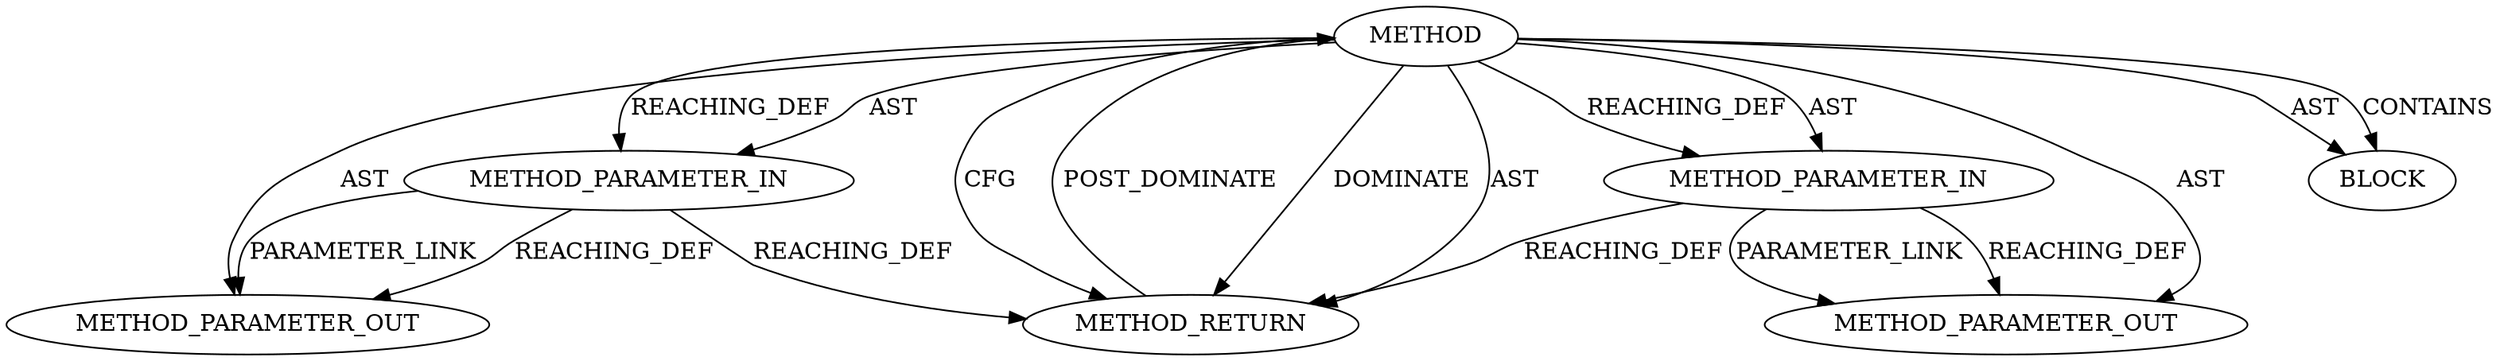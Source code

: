 digraph {
  12160 [label=METHOD AST_PARENT_TYPE="NAMESPACE_BLOCK" AST_PARENT_FULL_NAME="<global>" ORDER=0 CODE="<empty>" FULL_NAME="<operators>.assignmentOr" IS_EXTERNAL=true FILENAME="<empty>" SIGNATURE="" NAME="<operators>.assignmentOr"]
  13364 [label=METHOD_PARAMETER_OUT ORDER=2 CODE="p2" IS_VARIADIC=false TYPE_FULL_NAME="ANY" EVALUATION_STRATEGY="BY_VALUE" INDEX=2 NAME="p2"]
  12162 [label=METHOD_PARAMETER_IN ORDER=2 CODE="p2" IS_VARIADIC=false TYPE_FULL_NAME="ANY" EVALUATION_STRATEGY="BY_VALUE" INDEX=2 NAME="p2"]
  13363 [label=METHOD_PARAMETER_OUT ORDER=1 CODE="p1" IS_VARIADIC=false TYPE_FULL_NAME="ANY" EVALUATION_STRATEGY="BY_VALUE" INDEX=1 NAME="p1"]
  12161 [label=METHOD_PARAMETER_IN ORDER=1 CODE="p1" IS_VARIADIC=false TYPE_FULL_NAME="ANY" EVALUATION_STRATEGY="BY_VALUE" INDEX=1 NAME="p1"]
  12163 [label=BLOCK ORDER=1 ARGUMENT_INDEX=1 CODE="<empty>" TYPE_FULL_NAME="ANY"]
  12164 [label=METHOD_RETURN ORDER=2 CODE="RET" TYPE_FULL_NAME="ANY" EVALUATION_STRATEGY="BY_VALUE"]
  12160 -> 12164 [label=CFG ]
  12160 -> 12164 [label=DOMINATE ]
  12161 -> 12164 [label=REACHING_DEF VARIABLE="p1"]
  12160 -> 12163 [label=AST ]
  12160 -> 12162 [label=REACHING_DEF VARIABLE=""]
  12161 -> 13363 [label=REACHING_DEF VARIABLE="p1"]
  12162 -> 12164 [label=REACHING_DEF VARIABLE="p2"]
  12160 -> 12163 [label=CONTAINS ]
  12160 -> 12161 [label=REACHING_DEF VARIABLE=""]
  12162 -> 13364 [label=PARAMETER_LINK ]
  12160 -> 13363 [label=AST ]
  12160 -> 13364 [label=AST ]
  12160 -> 12161 [label=AST ]
  12162 -> 13364 [label=REACHING_DEF VARIABLE="p2"]
  12161 -> 13363 [label=PARAMETER_LINK ]
  12164 -> 12160 [label=POST_DOMINATE ]
  12160 -> 12164 [label=AST ]
  12160 -> 12162 [label=AST ]
}
